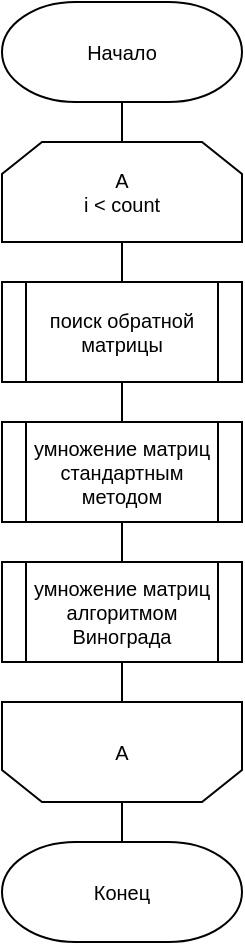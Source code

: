 <mxfile version="22.1.9" type="device" pages="2">
  <diagram name="Страница — 1" id="wvjjLDpltT0tUEZO3BAK">
    <mxGraphModel dx="1185" dy="694" grid="1" gridSize="10" guides="1" tooltips="1" connect="1" arrows="1" fold="1" page="1" pageScale="1" pageWidth="827" pageHeight="1169" math="0" shadow="0">
      <root>
        <mxCell id="0" />
        <mxCell id="1" parent="0" />
        <mxCell id="ZtAiiDSeRlHxTLhVsqMQ-30" value="Начало" style="strokeWidth=1;html=1;shape=mxgraph.flowchart.terminator;whiteSpace=wrap;fontSize=10;" vertex="1" parent="1">
          <mxGeometry x="50" y="40" width="120" height="50" as="geometry" />
        </mxCell>
        <mxCell id="1NWh6y14XBHraKUs3vBn-2" value="A&lt;br style=&quot;font-size: 10px;&quot;&gt;i &amp;lt; count" style="shape=loopLimit;whiteSpace=wrap;html=1;verticalAlign=middle;fontSize=10;" vertex="1" parent="1">
          <mxGeometry x="50" y="110" width="120" height="50" as="geometry" />
        </mxCell>
        <mxCell id="1NWh6y14XBHraKUs3vBn-4" value="" style="edgeStyle=none;orthogonalLoop=1;jettySize=auto;html=1;rounded=0;exitX=0.5;exitY=0;exitDx=0;exitDy=0;entryX=0.5;entryY=1;entryDx=0;entryDy=0;entryPerimeter=0;endArrow=none;endFill=0;fontSize=10;" edge="1" parent="1" source="1NWh6y14XBHraKUs3vBn-2" target="ZtAiiDSeRlHxTLhVsqMQ-30">
          <mxGeometry width="100" relative="1" as="geometry">
            <mxPoint x="160" y="90" as="sourcePoint" />
            <mxPoint x="260" y="90" as="targetPoint" />
            <Array as="points" />
          </mxGeometry>
        </mxCell>
        <mxCell id="1NWh6y14XBHraKUs3vBn-5" value="поиск обратной матрицы" style="shape=process;whiteSpace=wrap;html=1;backgroundOutline=1;fontSize=10;" vertex="1" parent="1">
          <mxGeometry x="50" y="180" width="120" height="50" as="geometry" />
        </mxCell>
        <mxCell id="1NWh6y14XBHraKUs3vBn-6" value="" style="edgeStyle=none;orthogonalLoop=1;jettySize=auto;html=1;rounded=0;exitX=0.5;exitY=0;exitDx=0;exitDy=0;entryX=0.5;entryY=1;entryDx=0;entryDy=0;endArrow=none;endFill=0;fontSize=10;" edge="1" parent="1" source="1NWh6y14XBHraKUs3vBn-5" target="1NWh6y14XBHraKUs3vBn-2">
          <mxGeometry width="100" relative="1" as="geometry">
            <mxPoint x="120" y="120" as="sourcePoint" />
            <mxPoint x="120" y="100" as="targetPoint" />
            <Array as="points" />
          </mxGeometry>
        </mxCell>
        <mxCell id="1NWh6y14XBHraKUs3vBn-7" value="умножение матриц стандартным методом" style="shape=process;whiteSpace=wrap;html=1;backgroundOutline=1;fontSize=10;" vertex="1" parent="1">
          <mxGeometry x="50" y="250" width="120" height="50" as="geometry" />
        </mxCell>
        <mxCell id="1NWh6y14XBHraKUs3vBn-8" value="умножение матриц алгоритмом Винограда" style="shape=process;whiteSpace=wrap;html=1;backgroundOutline=1;fontSize=10;" vertex="1" parent="1">
          <mxGeometry x="50" y="320" width="120" height="50" as="geometry" />
        </mxCell>
        <mxCell id="1NWh6y14XBHraKUs3vBn-9" value="A" style="shape=loopLimit;whiteSpace=wrap;html=1;verticalAlign=middle;direction=west;fontSize=10;" vertex="1" parent="1">
          <mxGeometry x="50" y="390" width="120" height="50" as="geometry" />
        </mxCell>
        <mxCell id="1NWh6y14XBHraKUs3vBn-10" value="" style="edgeStyle=none;orthogonalLoop=1;jettySize=auto;html=1;rounded=0;exitX=0.5;exitY=0;exitDx=0;exitDy=0;entryX=0.5;entryY=1;entryDx=0;entryDy=0;endArrow=none;endFill=0;fontSize=10;" edge="1" parent="1" source="1NWh6y14XBHraKUs3vBn-7" target="1NWh6y14XBHraKUs3vBn-5">
          <mxGeometry width="100" relative="1" as="geometry">
            <mxPoint x="120" y="190" as="sourcePoint" />
            <mxPoint x="120" y="170" as="targetPoint" />
            <Array as="points" />
          </mxGeometry>
        </mxCell>
        <mxCell id="1NWh6y14XBHraKUs3vBn-11" value="" style="edgeStyle=none;orthogonalLoop=1;jettySize=auto;html=1;rounded=0;exitX=0.5;exitY=0;exitDx=0;exitDy=0;entryX=0.5;entryY=1;entryDx=0;entryDy=0;endArrow=none;endFill=0;fontSize=10;" edge="1" parent="1" source="1NWh6y14XBHraKUs3vBn-8" target="1NWh6y14XBHraKUs3vBn-7">
          <mxGeometry width="100" relative="1" as="geometry">
            <mxPoint x="130" y="200" as="sourcePoint" />
            <mxPoint x="130" y="180" as="targetPoint" />
            <Array as="points" />
          </mxGeometry>
        </mxCell>
        <mxCell id="1NWh6y14XBHraKUs3vBn-12" value="" style="edgeStyle=none;orthogonalLoop=1;jettySize=auto;html=1;rounded=0;exitX=0.5;exitY=1;exitDx=0;exitDy=0;entryX=0.5;entryY=1;entryDx=0;entryDy=0;endArrow=none;endFill=0;fontSize=10;" edge="1" parent="1" source="1NWh6y14XBHraKUs3vBn-9" target="1NWh6y14XBHraKUs3vBn-8">
          <mxGeometry width="100" relative="1" as="geometry">
            <mxPoint x="140" y="210" as="sourcePoint" />
            <mxPoint x="140" y="190" as="targetPoint" />
            <Array as="points" />
          </mxGeometry>
        </mxCell>
        <mxCell id="1NWh6y14XBHraKUs3vBn-13" value="Конец" style="strokeWidth=1;html=1;shape=mxgraph.flowchart.terminator;whiteSpace=wrap;fontSize=10;" vertex="1" parent="1">
          <mxGeometry x="50" y="460" width="120" height="50" as="geometry" />
        </mxCell>
        <mxCell id="1NWh6y14XBHraKUs3vBn-15" value="" style="edgeStyle=none;orthogonalLoop=1;jettySize=auto;html=1;rounded=0;exitX=0.5;exitY=0;exitDx=0;exitDy=0;entryX=0.5;entryY=0;entryDx=0;entryDy=0;endArrow=none;endFill=0;exitPerimeter=0;fontSize=10;" edge="1" parent="1" source="1NWh6y14XBHraKUs3vBn-13" target="1NWh6y14XBHraKUs3vBn-9">
          <mxGeometry width="100" relative="1" as="geometry">
            <mxPoint x="120" y="400" as="sourcePoint" />
            <mxPoint x="120" y="380" as="targetPoint" />
            <Array as="points" />
          </mxGeometry>
        </mxCell>
      </root>
    </mxGraphModel>
  </diagram>
  <diagram id="LcWA7qLmU9AUTzLWWdPY" name="Страница — 2">
    <mxGraphModel dx="2074" dy="1215" grid="1" gridSize="10" guides="1" tooltips="1" connect="1" arrows="1" fold="1" page="1" pageScale="1" pageWidth="827" pageHeight="1169" math="0" shadow="0">
      <root>
        <mxCell id="0" />
        <mxCell id="1" parent="0" />
        <mxCell id="4ljTGmDn9WyaifUrCYdT-1" style="edgeStyle=orthogonalEdgeStyle;rounded=0;orthogonalLoop=1;jettySize=auto;html=1;exitX=1;exitY=0.5;exitDx=0;exitDy=0;entryX=0.5;entryY=0;entryDx=0;entryDy=0;endArrow=none;endFill=0;fontSize=10;" edge="1" parent="1" source="4ljTGmDn9WyaifUrCYdT-3" target="4ljTGmDn9WyaifUrCYdT-4">
          <mxGeometry relative="1" as="geometry" />
        </mxCell>
        <mxCell id="4ljTGmDn9WyaifUrCYdT-2" style="edgeStyle=orthogonalEdgeStyle;rounded=0;orthogonalLoop=1;jettySize=auto;html=1;exitX=0;exitY=0.5;exitDx=0;exitDy=0;entryX=0.5;entryY=0;entryDx=0;entryDy=0;fontSize=10;" edge="1" parent="1" source="4ljTGmDn9WyaifUrCYdT-3">
          <mxGeometry relative="1" as="geometry">
            <mxPoint x="114.97" y="390" as="targetPoint" />
            <Array as="points">
              <mxPoint x="40" y="190" />
              <mxPoint x="40" y="360" />
              <mxPoint x="115" y="360" />
            </Array>
          </mxGeometry>
        </mxCell>
        <mxCell id="4ljTGmDn9WyaifUrCYdT-3" value="Проверка на &lt;br&gt;наличие &lt;br&gt;заявки" style="rhombus;whiteSpace=wrap;html=1;fontSize=10;" vertex="1" parent="1">
          <mxGeometry x="65" y="160" width="110" height="60" as="geometry" />
        </mxCell>
        <mxCell id="4ljTGmDn9WyaifUrCYdT-4" value="поиск обратной матрицы" style="shape=process;whiteSpace=wrap;html=1;backgroundOutline=1;fontSize=10;" vertex="1" parent="1">
          <mxGeometry x="154.97" y="220" width="120" height="50" as="geometry" />
        </mxCell>
        <mxCell id="4ljTGmDn9WyaifUrCYdT-5" style="edgeStyle=orthogonalEdgeStyle;rounded=0;orthogonalLoop=1;jettySize=auto;html=1;exitX=0.5;exitY=1;exitDx=0;exitDy=0;entryX=0.5;entryY=1;entryDx=0;entryDy=0;fontSize=10;" edge="1" parent="1" source="4ljTGmDn9WyaifUrCYdT-6" target="4ljTGmDn9WyaifUrCYdT-14">
          <mxGeometry relative="1" as="geometry">
            <Array as="points">
              <mxPoint x="215" y="360" />
              <mxPoint x="115" y="360" />
            </Array>
            <mxPoint x="114.97" y="390" as="targetPoint" />
          </mxGeometry>
        </mxCell>
        <mxCell id="4ljTGmDn9WyaifUrCYdT-6" value="передача заявки следующему обработку" style="rounded=0;whiteSpace=wrap;html=1;fontSize=10;" vertex="1" parent="1">
          <mxGeometry x="154.97" y="290" width="120" height="50" as="geometry" />
        </mxCell>
        <mxCell id="4ljTGmDn9WyaifUrCYdT-7" style="edgeStyle=orthogonalEdgeStyle;rounded=0;orthogonalLoop=1;jettySize=auto;html=1;exitX=0.5;exitY=1;exitDx=0;exitDy=0;entryX=0.5;entryY=0;entryDx=0;entryDy=0;endArrow=none;endFill=0;fontSize=10;" edge="1" parent="1" source="4ljTGmDn9WyaifUrCYdT-4" target="4ljTGmDn9WyaifUrCYdT-6">
          <mxGeometry relative="1" as="geometry">
            <Array as="points" />
          </mxGeometry>
        </mxCell>
        <mxCell id="4ljTGmDn9WyaifUrCYdT-8" value="Да" style="text;html=1;align=center;verticalAlign=middle;resizable=0;points=[];autosize=1;strokeColor=none;fillColor=none;fontSize=10;" vertex="1" parent="1">
          <mxGeometry x="175" y="168" width="40" height="30" as="geometry" />
        </mxCell>
        <mxCell id="4ljTGmDn9WyaifUrCYdT-9" style="edgeStyle=orthogonalEdgeStyle;rounded=0;orthogonalLoop=1;jettySize=auto;html=1;exitX=0.5;exitY=1;exitDx=0;exitDy=0;entryX=0.5;entryY=0;entryDx=0;entryDy=0;endArrow=none;endFill=0;fontSize=10;" edge="1" parent="1" source="4ljTGmDn9WyaifUrCYdT-10" target="4ljTGmDn9WyaifUrCYdT-3">
          <mxGeometry relative="1" as="geometry" />
        </mxCell>
        <mxCell id="4ljTGmDn9WyaifUrCYdT-10" value="A&lt;br style=&quot;font-size: 10px;&quot;&gt;пока очередь не пуста" style="shape=loopLimit;whiteSpace=wrap;html=1;fontSize=10;" vertex="1" parent="1">
          <mxGeometry x="70" y="100" width="100" height="40" as="geometry" />
        </mxCell>
        <mxCell id="4ljTGmDn9WyaifUrCYdT-11" style="edgeStyle=orthogonalEdgeStyle;rounded=0;orthogonalLoop=1;jettySize=auto;html=1;exitX=0.5;exitY=1;exitDx=0;exitDy=0;exitPerimeter=0;entryX=0.5;entryY=0;entryDx=0;entryDy=0;endArrow=none;endFill=0;fontSize=10;" edge="1" parent="1" source="4ljTGmDn9WyaifUrCYdT-12" target="4ljTGmDn9WyaifUrCYdT-10">
          <mxGeometry relative="1" as="geometry" />
        </mxCell>
        <mxCell id="4ljTGmDn9WyaifUrCYdT-12" value="Начало" style="strokeWidth=1;html=1;shape=mxgraph.flowchart.terminator;whiteSpace=wrap;fontSize=10;" vertex="1" parent="1">
          <mxGeometry x="70" y="30" width="100" height="50" as="geometry" />
        </mxCell>
        <mxCell id="4ljTGmDn9WyaifUrCYdT-13" value="Конец" style="strokeWidth=1;html=1;shape=mxgraph.flowchart.terminator;whiteSpace=wrap;fontSize=10;" vertex="1" parent="1">
          <mxGeometry x="65" y="440" width="100" height="50" as="geometry" />
        </mxCell>
        <mxCell id="4ljTGmDn9WyaifUrCYdT-14" value="А" style="shape=loopLimit;whiteSpace=wrap;html=1;direction=west;fontSize=10;" vertex="1" parent="1">
          <mxGeometry x="65" y="380" width="100" height="40" as="geometry" />
        </mxCell>
        <mxCell id="4ljTGmDn9WyaifUrCYdT-15" style="edgeStyle=orthogonalEdgeStyle;rounded=0;orthogonalLoop=1;jettySize=auto;html=1;exitX=0.5;exitY=0;exitDx=0;exitDy=0;entryX=0.5;entryY=0;entryDx=0;entryDy=0;entryPerimeter=0;endArrow=none;endFill=0;" edge="1" parent="1" source="4ljTGmDn9WyaifUrCYdT-14" target="4ljTGmDn9WyaifUrCYdT-13">
          <mxGeometry relative="1" as="geometry" />
        </mxCell>
        <mxCell id="4ljTGmDn9WyaifUrCYdT-16" style="edgeStyle=orthogonalEdgeStyle;rounded=0;orthogonalLoop=1;jettySize=auto;html=1;exitX=1;exitY=0.5;exitDx=0;exitDy=0;entryX=0.5;entryY=0;entryDx=0;entryDy=0;endArrow=none;endFill=0;fontSize=10;" edge="1" parent="1" source="4ljTGmDn9WyaifUrCYdT-18" target="4ljTGmDn9WyaifUrCYdT-19">
          <mxGeometry relative="1" as="geometry" />
        </mxCell>
        <mxCell id="4ljTGmDn9WyaifUrCYdT-17" style="edgeStyle=orthogonalEdgeStyle;rounded=0;orthogonalLoop=1;jettySize=auto;html=1;exitX=0;exitY=0.5;exitDx=0;exitDy=0;entryX=0.5;entryY=0;entryDx=0;entryDy=0;fontSize=10;" edge="1" parent="1" source="4ljTGmDn9WyaifUrCYdT-18">
          <mxGeometry relative="1" as="geometry">
            <mxPoint x="404.97" y="390" as="targetPoint" />
            <Array as="points">
              <mxPoint x="330" y="190" />
              <mxPoint x="330" y="360" />
              <mxPoint x="405" y="360" />
            </Array>
          </mxGeometry>
        </mxCell>
        <mxCell id="4ljTGmDn9WyaifUrCYdT-18" value="Проверка на &lt;br&gt;наличие &lt;br&gt;заявки" style="rhombus;whiteSpace=wrap;html=1;fontSize=10;" vertex="1" parent="1">
          <mxGeometry x="355" y="160" width="110" height="60" as="geometry" />
        </mxCell>
        <mxCell id="4ljTGmDn9WyaifUrCYdT-19" value="умножение стандартным методом" style="shape=process;whiteSpace=wrap;html=1;backgroundOutline=1;fontSize=10;" vertex="1" parent="1">
          <mxGeometry x="444.97" y="220" width="120" height="50" as="geometry" />
        </mxCell>
        <mxCell id="4ljTGmDn9WyaifUrCYdT-20" style="edgeStyle=orthogonalEdgeStyle;rounded=0;orthogonalLoop=1;jettySize=auto;html=1;exitX=0.5;exitY=1;exitDx=0;exitDy=0;entryX=0.5;entryY=1;entryDx=0;entryDy=0;fontSize=10;" edge="1" parent="1" source="4ljTGmDn9WyaifUrCYdT-21" target="4ljTGmDn9WyaifUrCYdT-29">
          <mxGeometry relative="1" as="geometry">
            <Array as="points">
              <mxPoint x="505" y="360" />
              <mxPoint x="405" y="360" />
            </Array>
            <mxPoint x="404.97" y="390" as="targetPoint" />
          </mxGeometry>
        </mxCell>
        <mxCell id="4ljTGmDn9WyaifUrCYdT-21" value="передача заявки следующему обработку" style="rounded=0;whiteSpace=wrap;html=1;fontSize=10;" vertex="1" parent="1">
          <mxGeometry x="444.97" y="290" width="120" height="50" as="geometry" />
        </mxCell>
        <mxCell id="4ljTGmDn9WyaifUrCYdT-22" style="edgeStyle=orthogonalEdgeStyle;rounded=0;orthogonalLoop=1;jettySize=auto;html=1;exitX=0.5;exitY=1;exitDx=0;exitDy=0;entryX=0.5;entryY=0;entryDx=0;entryDy=0;endArrow=none;endFill=0;fontSize=10;" edge="1" parent="1" source="4ljTGmDn9WyaifUrCYdT-19" target="4ljTGmDn9WyaifUrCYdT-21">
          <mxGeometry relative="1" as="geometry">
            <Array as="points" />
          </mxGeometry>
        </mxCell>
        <mxCell id="4ljTGmDn9WyaifUrCYdT-23" value="Да" style="text;html=1;align=center;verticalAlign=middle;resizable=0;points=[];autosize=1;strokeColor=none;fillColor=none;fontSize=10;" vertex="1" parent="1">
          <mxGeometry x="465" y="168" width="40" height="30" as="geometry" />
        </mxCell>
        <mxCell id="4ljTGmDn9WyaifUrCYdT-24" style="edgeStyle=orthogonalEdgeStyle;rounded=0;orthogonalLoop=1;jettySize=auto;html=1;exitX=0.5;exitY=1;exitDx=0;exitDy=0;entryX=0.5;entryY=0;entryDx=0;entryDy=0;endArrow=none;endFill=0;fontSize=10;" edge="1" parent="1" source="4ljTGmDn9WyaifUrCYdT-25" target="4ljTGmDn9WyaifUrCYdT-18">
          <mxGeometry relative="1" as="geometry" />
        </mxCell>
        <mxCell id="4ljTGmDn9WyaifUrCYdT-25" value="A&lt;br style=&quot;font-size: 10px;&quot;&gt;пока очередь не пуста" style="shape=loopLimit;whiteSpace=wrap;html=1;fontSize=10;" vertex="1" parent="1">
          <mxGeometry x="360" y="100" width="100" height="40" as="geometry" />
        </mxCell>
        <mxCell id="4ljTGmDn9WyaifUrCYdT-26" style="edgeStyle=orthogonalEdgeStyle;rounded=0;orthogonalLoop=1;jettySize=auto;html=1;exitX=0.5;exitY=1;exitDx=0;exitDy=0;exitPerimeter=0;entryX=0.5;entryY=0;entryDx=0;entryDy=0;endArrow=none;endFill=0;fontSize=10;" edge="1" parent="1" source="4ljTGmDn9WyaifUrCYdT-27" target="4ljTGmDn9WyaifUrCYdT-25">
          <mxGeometry relative="1" as="geometry" />
        </mxCell>
        <mxCell id="4ljTGmDn9WyaifUrCYdT-27" value="Начало" style="strokeWidth=1;html=1;shape=mxgraph.flowchart.terminator;whiteSpace=wrap;fontSize=10;" vertex="1" parent="1">
          <mxGeometry x="360" y="30" width="100" height="50" as="geometry" />
        </mxCell>
        <mxCell id="4ljTGmDn9WyaifUrCYdT-28" value="Конец" style="strokeWidth=1;html=1;shape=mxgraph.flowchart.terminator;whiteSpace=wrap;fontSize=10;" vertex="1" parent="1">
          <mxGeometry x="355" y="440" width="100" height="50" as="geometry" />
        </mxCell>
        <mxCell id="4ljTGmDn9WyaifUrCYdT-29" value="А" style="shape=loopLimit;whiteSpace=wrap;html=1;direction=west;fontSize=10;" vertex="1" parent="1">
          <mxGeometry x="355" y="380" width="100" height="40" as="geometry" />
        </mxCell>
        <mxCell id="4ljTGmDn9WyaifUrCYdT-30" style="edgeStyle=orthogonalEdgeStyle;rounded=0;orthogonalLoop=1;jettySize=auto;html=1;exitX=0.5;exitY=0;exitDx=0;exitDy=0;entryX=0.5;entryY=0;entryDx=0;entryDy=0;entryPerimeter=0;endArrow=none;endFill=0;" edge="1" parent="1" source="4ljTGmDn9WyaifUrCYdT-29" target="4ljTGmDn9WyaifUrCYdT-28">
          <mxGeometry relative="1" as="geometry" />
        </mxCell>
        <mxCell id="4ljTGmDn9WyaifUrCYdT-31" style="edgeStyle=orthogonalEdgeStyle;rounded=0;orthogonalLoop=1;jettySize=auto;html=1;exitX=1;exitY=0.5;exitDx=0;exitDy=0;entryX=0.5;entryY=0;entryDx=0;entryDy=0;endArrow=none;endFill=0;fontSize=10;" edge="1" parent="1" source="4ljTGmDn9WyaifUrCYdT-33" target="4ljTGmDn9WyaifUrCYdT-35">
          <mxGeometry relative="1" as="geometry" />
        </mxCell>
        <mxCell id="4ljTGmDn9WyaifUrCYdT-32" style="edgeStyle=orthogonalEdgeStyle;rounded=0;orthogonalLoop=1;jettySize=auto;html=1;exitX=0;exitY=0.5;exitDx=0;exitDy=0;entryX=0.5;entryY=0;entryDx=0;entryDy=0;fontSize=10;" edge="1" parent="1" source="4ljTGmDn9WyaifUrCYdT-33">
          <mxGeometry relative="1" as="geometry">
            <mxPoint x="694.97" y="400" as="targetPoint" />
            <Array as="points">
              <mxPoint x="620" y="200" />
              <mxPoint x="620" y="300" />
              <mxPoint x="695" y="300" />
            </Array>
          </mxGeometry>
        </mxCell>
        <mxCell id="4ljTGmDn9WyaifUrCYdT-33" value="Проверка на &lt;br&gt;наличие &lt;br&gt;заявки" style="rhombus;whiteSpace=wrap;html=1;fontSize=10;" vertex="1" parent="1">
          <mxGeometry x="645" y="170" width="110" height="60" as="geometry" />
        </mxCell>
        <mxCell id="4ljTGmDn9WyaifUrCYdT-34" style="edgeStyle=orthogonalEdgeStyle;rounded=0;orthogonalLoop=1;jettySize=auto;html=1;exitX=0.5;exitY=1;exitDx=0;exitDy=0;entryX=0.5;entryY=1;entryDx=0;entryDy=0;" edge="1" parent="1" source="4ljTGmDn9WyaifUrCYdT-35" target="4ljTGmDn9WyaifUrCYdT-42">
          <mxGeometry relative="1" as="geometry">
            <Array as="points">
              <mxPoint x="795" y="300" />
              <mxPoint x="695" y="300" />
            </Array>
          </mxGeometry>
        </mxCell>
        <mxCell id="4ljTGmDn9WyaifUrCYdT-35" value="умножение алгоритмом Винограда" style="shape=process;whiteSpace=wrap;html=1;backgroundOutline=1;fontSize=10;" vertex="1" parent="1">
          <mxGeometry x="734.97" y="230" width="120" height="50" as="geometry" />
        </mxCell>
        <mxCell id="4ljTGmDn9WyaifUrCYdT-36" value="Да" style="text;html=1;align=center;verticalAlign=middle;resizable=0;points=[];autosize=1;strokeColor=none;fillColor=none;fontSize=10;" vertex="1" parent="1">
          <mxGeometry x="755" y="178" width="40" height="30" as="geometry" />
        </mxCell>
        <mxCell id="4ljTGmDn9WyaifUrCYdT-37" style="edgeStyle=orthogonalEdgeStyle;rounded=0;orthogonalLoop=1;jettySize=auto;html=1;exitX=0.5;exitY=1;exitDx=0;exitDy=0;entryX=0.5;entryY=0;entryDx=0;entryDy=0;endArrow=none;endFill=0;fontSize=10;" edge="1" parent="1" source="4ljTGmDn9WyaifUrCYdT-38" target="4ljTGmDn9WyaifUrCYdT-33">
          <mxGeometry relative="1" as="geometry" />
        </mxCell>
        <mxCell id="4ljTGmDn9WyaifUrCYdT-38" value="A&lt;br style=&quot;font-size: 10px;&quot;&gt;пока очередь не пуста" style="shape=loopLimit;whiteSpace=wrap;html=1;fontSize=10;" vertex="1" parent="1">
          <mxGeometry x="650" y="110" width="100" height="40" as="geometry" />
        </mxCell>
        <mxCell id="4ljTGmDn9WyaifUrCYdT-39" style="edgeStyle=orthogonalEdgeStyle;rounded=0;orthogonalLoop=1;jettySize=auto;html=1;exitX=0.5;exitY=1;exitDx=0;exitDy=0;exitPerimeter=0;entryX=0.5;entryY=0;entryDx=0;entryDy=0;endArrow=none;endFill=0;fontSize=10;" edge="1" parent="1" source="4ljTGmDn9WyaifUrCYdT-40" target="4ljTGmDn9WyaifUrCYdT-38">
          <mxGeometry relative="1" as="geometry" />
        </mxCell>
        <mxCell id="4ljTGmDn9WyaifUrCYdT-40" value="Начало" style="strokeWidth=1;html=1;shape=mxgraph.flowchart.terminator;whiteSpace=wrap;fontSize=10;" vertex="1" parent="1">
          <mxGeometry x="650" y="40" width="100" height="50" as="geometry" />
        </mxCell>
        <mxCell id="4ljTGmDn9WyaifUrCYdT-41" value="Конец" style="strokeWidth=1;html=1;shape=mxgraph.flowchart.terminator;whiteSpace=wrap;fontSize=10;" vertex="1" parent="1">
          <mxGeometry x="645" y="380" width="100" height="50" as="geometry" />
        </mxCell>
        <mxCell id="4ljTGmDn9WyaifUrCYdT-42" value="А" style="shape=loopLimit;whiteSpace=wrap;html=1;direction=west;fontSize=10;" vertex="1" parent="1">
          <mxGeometry x="645" y="320" width="100" height="40" as="geometry" />
        </mxCell>
        <mxCell id="4ljTGmDn9WyaifUrCYdT-43" style="edgeStyle=orthogonalEdgeStyle;rounded=0;orthogonalLoop=1;jettySize=auto;html=1;exitX=0.5;exitY=0;exitDx=0;exitDy=0;entryX=0.5;entryY=0;entryDx=0;entryDy=0;entryPerimeter=0;endArrow=none;endFill=0;" edge="1" parent="1" source="4ljTGmDn9WyaifUrCYdT-42" target="4ljTGmDn9WyaifUrCYdT-41">
          <mxGeometry relative="1" as="geometry" />
        </mxCell>
        <mxCell id="K9SM-ZKIOYOnyZxRSyqV-1" value="" style="edgeStyle=orthogonalEdgeStyle;rounded=0;orthogonalLoop=1;jettySize=auto;html=1;endArrow=none;endFill=0;strokeWidth=1;fontSize=10;" edge="1" parent="1" source="K9SM-ZKIOYOnyZxRSyqV-2" target="K9SM-ZKIOYOnyZxRSyqV-4">
          <mxGeometry relative="1" as="geometry" />
        </mxCell>
        <mxCell id="K9SM-ZKIOYOnyZxRSyqV-2" value="Начало" style="strokeWidth=1;html=1;shape=mxgraph.flowchart.terminator;whiteSpace=wrap;fontSize=10;" vertex="1" parent="1">
          <mxGeometry x="930" y="55" width="120" height="50" as="geometry" />
        </mxCell>
        <mxCell id="K9SM-ZKIOYOnyZxRSyqV-3" style="edgeStyle=orthogonalEdgeStyle;rounded=0;orthogonalLoop=1;jettySize=auto;html=1;exitX=0.5;exitY=1;exitDx=0;exitDy=0;entryX=0.5;entryY=0;entryDx=0;entryDy=0;endArrow=none;endFill=0;strokeWidth=1;fontSize=10;" edge="1" parent="1" source="K9SM-ZKIOYOnyZxRSyqV-4" target="K9SM-ZKIOYOnyZxRSyqV-6">
          <mxGeometry relative="1" as="geometry" />
        </mxCell>
        <mxCell id="K9SM-ZKIOYOnyZxRSyqV-4" value="создание очередей" style="rounded=0;whiteSpace=wrap;html=1;strokeWidth=1;fontSize=10;" vertex="1" parent="1">
          <mxGeometry x="930" y="125" width="120" height="50" as="geometry" />
        </mxCell>
        <mxCell id="K9SM-ZKIOYOnyZxRSyqV-5" style="edgeStyle=orthogonalEdgeStyle;rounded=0;orthogonalLoop=1;jettySize=auto;html=1;exitX=0.5;exitY=1;exitDx=0;exitDy=0;entryX=0.5;entryY=0;entryDx=0;entryDy=0;endArrow=none;endFill=0;strokeWidth=1;fontSize=10;" edge="1" parent="1" source="K9SM-ZKIOYOnyZxRSyqV-6" target="K9SM-ZKIOYOnyZxRSyqV-8">
          <mxGeometry relative="1" as="geometry" />
        </mxCell>
        <mxCell id="K9SM-ZKIOYOnyZxRSyqV-6" value="запуск потоков" style="rounded=0;whiteSpace=wrap;html=1;strokeWidth=1;fontSize=10;" vertex="1" parent="1">
          <mxGeometry x="930" y="195" width="120" height="50" as="geometry" />
        </mxCell>
        <mxCell id="K9SM-ZKIOYOnyZxRSyqV-7" value="" style="edgeStyle=orthogonalEdgeStyle;rounded=0;orthogonalLoop=1;jettySize=auto;html=1;endArrow=none;endFill=0;strokeWidth=1;fontSize=10;" edge="1" parent="1" source="K9SM-ZKIOYOnyZxRSyqV-8" target="K9SM-ZKIOYOnyZxRSyqV-10">
          <mxGeometry relative="1" as="geometry" />
        </mxCell>
        <mxCell id="K9SM-ZKIOYOnyZxRSyqV-8" value="передача заявок на первый обработчик" style="rounded=0;whiteSpace=wrap;html=1;strokeWidth=1;fontSize=10;" vertex="1" parent="1">
          <mxGeometry x="930" y="265" width="120" height="50" as="geometry" />
        </mxCell>
        <mxCell id="K9SM-ZKIOYOnyZxRSyqV-9" value="ожидание окончания обработки всех заявок" style="rounded=0;whiteSpace=wrap;html=1;strokeWidth=1;fontSize=10;" vertex="1" parent="1">
          <mxGeometry x="930" y="335" width="120" height="50" as="geometry" />
        </mxCell>
        <mxCell id="K9SM-ZKIOYOnyZxRSyqV-10" value="Конец" style="strokeWidth=1;html=1;shape=mxgraph.flowchart.terminator;whiteSpace=wrap;fontSize=10;" vertex="1" parent="1">
          <mxGeometry x="930" y="405" width="120" height="50" as="geometry" />
        </mxCell>
        <mxCell id="K9SM-ZKIOYOnyZxRSyqV-11" style="edgeStyle=orthogonalEdgeStyle;rounded=0;orthogonalLoop=1;jettySize=auto;html=1;exitX=0.5;exitY=1;exitDx=0;exitDy=0;entryX=0.5;entryY=0;entryDx=0;entryDy=0;entryPerimeter=0;endArrow=none;endFill=0;strokeWidth=1;fontSize=10;" edge="1" parent="1" source="K9SM-ZKIOYOnyZxRSyqV-9" target="K9SM-ZKIOYOnyZxRSyqV-10">
          <mxGeometry relative="1" as="geometry" />
        </mxCell>
      </root>
    </mxGraphModel>
  </diagram>
</mxfile>
